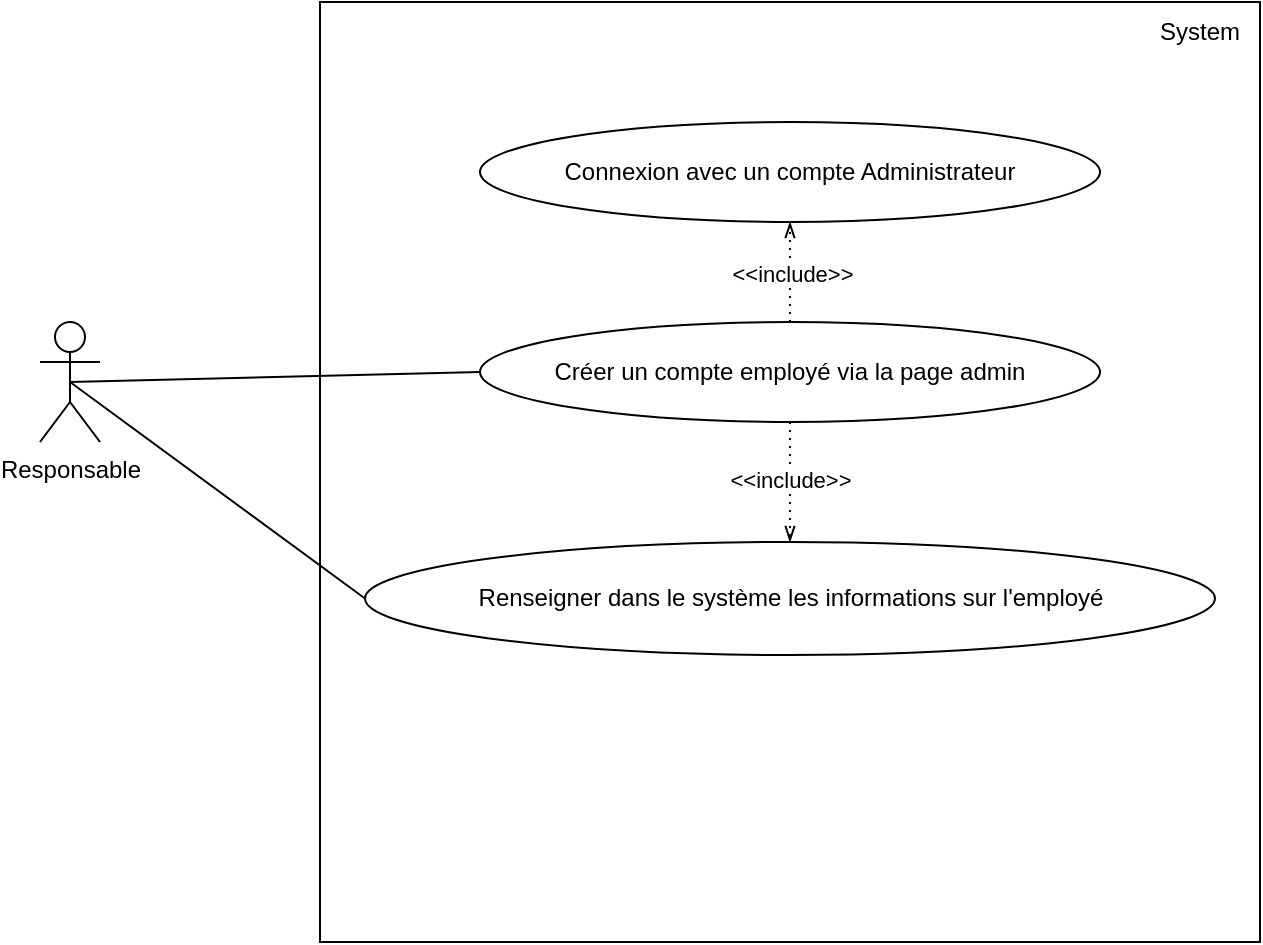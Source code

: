<mxfile version="16.5.1" type="device"><diagram id="lQuI9wA2q7fMWIMYKC7G" name="Page-1"><mxGraphModel dx="901" dy="672" grid="1" gridSize="10" guides="1" tooltips="1" connect="1" arrows="1" fold="1" page="1" pageScale="1" pageWidth="1169" pageHeight="827" math="0" shadow="0"><root><mxCell id="0"/><mxCell id="1" parent="0"/><mxCell id="A7xin-90fhVrJMh8d0nz-1" value="" style="whiteSpace=wrap;html=1;aspect=fixed;" parent="1" vertex="1"><mxGeometry x="200" y="160" width="470" height="470" as="geometry"/></mxCell><mxCell id="A7xin-90fhVrJMh8d0nz-2" value="System" style="text;html=1;strokeColor=none;fillColor=none;align=center;verticalAlign=middle;whiteSpace=wrap;rounded=0;" parent="1" vertex="1"><mxGeometry x="610" y="160" width="60" height="30" as="geometry"/></mxCell><mxCell id="A7xin-90fhVrJMh8d0nz-3" value="Responsable" style="shape=umlActor;verticalLabelPosition=bottom;verticalAlign=top;html=1;outlineConnect=0;" parent="1" vertex="1"><mxGeometry x="60" y="320" width="30" height="60" as="geometry"/></mxCell><mxCell id="A7xin-90fhVrJMh8d0nz-6" value="Créer un compte employé via la page admin" style="ellipse;whiteSpace=wrap;html=1;" parent="1" vertex="1"><mxGeometry x="280" y="320" width="310" height="50" as="geometry"/></mxCell><mxCell id="A7xin-90fhVrJMh8d0nz-8" value="Connexion avec un compte Administrateur" style="ellipse;whiteSpace=wrap;html=1;" parent="1" vertex="1"><mxGeometry x="280" y="220" width="310" height="50" as="geometry"/></mxCell><mxCell id="A7xin-90fhVrJMh8d0nz-9" value="Renseigner dans le système les informations sur l'employé" style="ellipse;whiteSpace=wrap;html=1;" parent="1" vertex="1"><mxGeometry x="222.5" y="430" width="425" height="56.5" as="geometry"/></mxCell><mxCell id="A7xin-90fhVrJMh8d0nz-15" value="" style="endArrow=openThin;dashed=1;html=1;dashPattern=1 3;strokeWidth=1;rounded=0;entryX=0.5;entryY=1;entryDx=0;entryDy=0;exitX=0.5;exitY=0;exitDx=0;exitDy=0;startArrow=none;startFill=0;endFill=0;" parent="1" source="A7xin-90fhVrJMh8d0nz-6" target="A7xin-90fhVrJMh8d0nz-8" edge="1"><mxGeometry width="50" height="50" relative="1" as="geometry"><mxPoint x="390" y="370" as="sourcePoint"/><mxPoint x="440" y="320" as="targetPoint"/></mxGeometry></mxCell><mxCell id="A7xin-90fhVrJMh8d0nz-16" value="&amp;lt;&amp;lt;include&amp;gt;&amp;gt;" style="edgeLabel;html=1;align=center;verticalAlign=middle;resizable=0;points=[];" parent="A7xin-90fhVrJMh8d0nz-15" vertex="1" connectable="0"><mxGeometry x="-0.05" y="-1" relative="1" as="geometry"><mxPoint as="offset"/></mxGeometry></mxCell><mxCell id="A7xin-90fhVrJMh8d0nz-17" value="" style="endArrow=openThin;dashed=1;html=1;dashPattern=1 3;strokeWidth=1;rounded=0;entryX=0.5;entryY=0;entryDx=0;entryDy=0;exitX=0.5;exitY=1;exitDx=0;exitDy=0;startArrow=none;startFill=0;endFill=0;" parent="1" source="A7xin-90fhVrJMh8d0nz-6" target="A7xin-90fhVrJMh8d0nz-9" edge="1"><mxGeometry width="50" height="50" relative="1" as="geometry"><mxPoint x="445" y="330" as="sourcePoint"/><mxPoint x="445" y="280" as="targetPoint"/></mxGeometry></mxCell><mxCell id="A7xin-90fhVrJMh8d0nz-18" value="&amp;lt;&amp;lt;include&amp;gt;&amp;gt;" style="edgeLabel;html=1;align=center;verticalAlign=middle;resizable=0;points=[];" parent="A7xin-90fhVrJMh8d0nz-17" vertex="1" connectable="0"><mxGeometry x="-0.05" y="-1" relative="1" as="geometry"><mxPoint x="1" as="offset"/></mxGeometry></mxCell><mxCell id="A7xin-90fhVrJMh8d0nz-21" value="" style="endArrow=none;html=1;rounded=0;strokeWidth=1;exitX=0.5;exitY=0.5;exitDx=0;exitDy=0;exitPerimeter=0;entryX=0;entryY=0.5;entryDx=0;entryDy=0;" parent="1" source="A7xin-90fhVrJMh8d0nz-3" target="A7xin-90fhVrJMh8d0nz-6" edge="1"><mxGeometry width="50" height="50" relative="1" as="geometry"><mxPoint x="390" y="370" as="sourcePoint"/><mxPoint x="440" y="320" as="targetPoint"/></mxGeometry></mxCell><mxCell id="A7xin-90fhVrJMh8d0nz-23" value="" style="endArrow=none;html=1;rounded=0;strokeWidth=1;exitX=0.5;exitY=0.5;exitDx=0;exitDy=0;exitPerimeter=0;entryX=0;entryY=0.5;entryDx=0;entryDy=0;" parent="1" source="A7xin-90fhVrJMh8d0nz-3" target="A7xin-90fhVrJMh8d0nz-9" edge="1"><mxGeometry width="50" height="50" relative="1" as="geometry"><mxPoint x="390" y="370" as="sourcePoint"/><mxPoint x="440" y="320" as="targetPoint"/></mxGeometry></mxCell></root></mxGraphModel></diagram></mxfile>